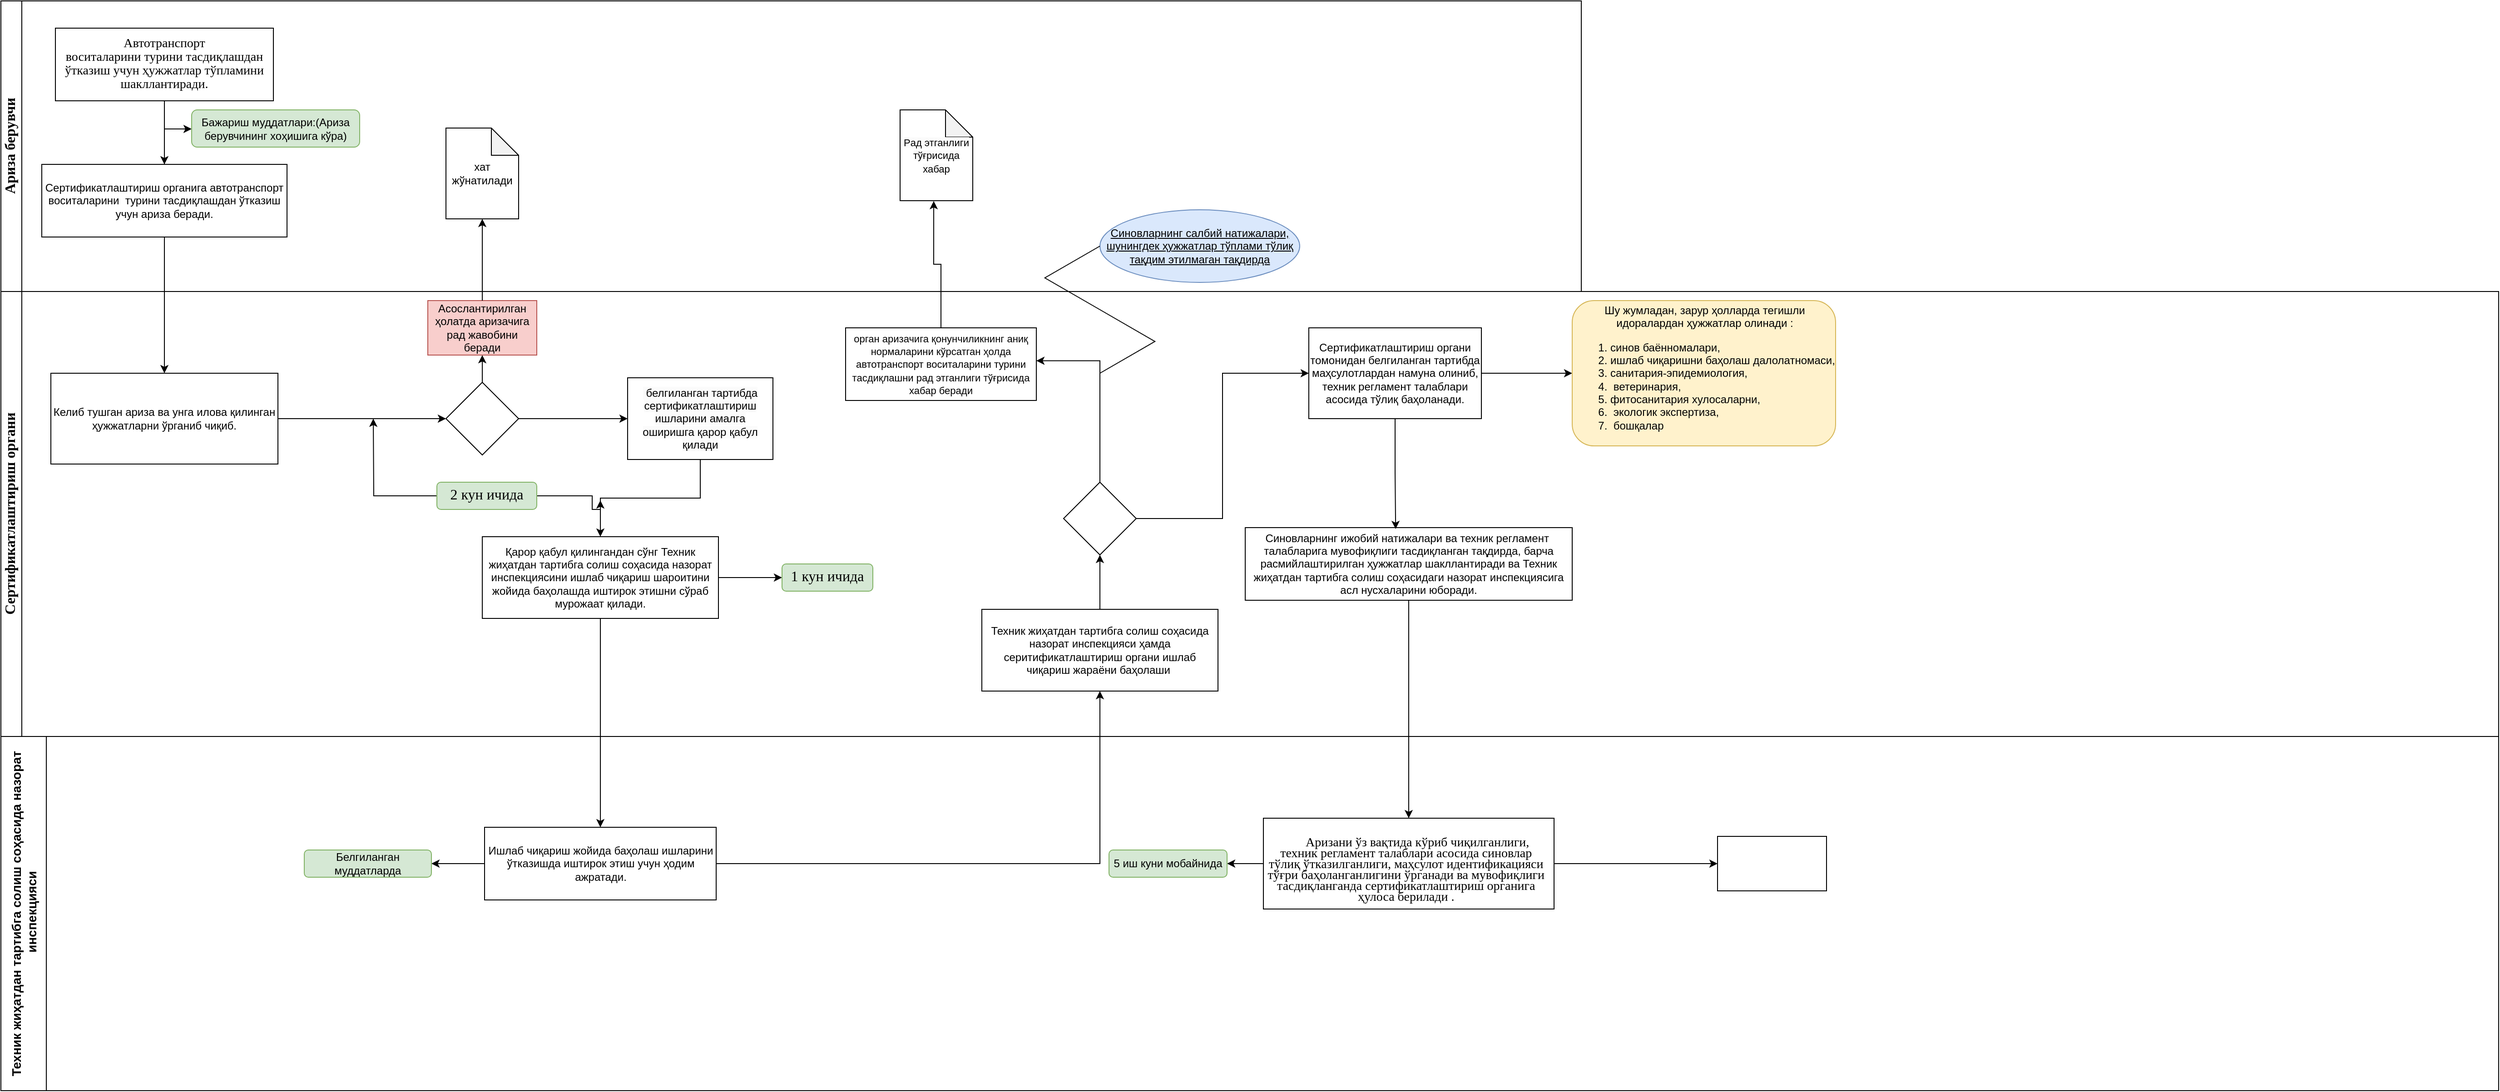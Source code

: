 <mxfile version="24.8.4">
  <diagram id="C5RBs43oDa-KdzZeNtuy" name="Page-1">
    <mxGraphModel dx="1687" dy="887" grid="1" gridSize="10" guides="1" tooltips="1" connect="1" arrows="1" fold="1" page="1" pageScale="1" pageWidth="827" pageHeight="1169" math="0" shadow="0">
      <root>
        <mxCell id="WIyWlLk6GJQsqaUBKTNV-0" />
        <mxCell id="WIyWlLk6GJQsqaUBKTNV-1" parent="WIyWlLk6GJQsqaUBKTNV-0" />
        <mxCell id="K4O4A1Wco0MbeICrZv9e-1" value="&lt;p style=&quot;line-height: 1px; text-align: left; margin-bottom: 0in; direction: ltr; background: transparent; font-family: Calibri, sans-serif; font-size: medium; margin-top: 0px;&quot; align=&quot;center&quot; class=&quot;western&quot; lang=&quot;uz-Cyrl-UZ&quot;&gt;&lt;font style=&quot;&quot; color=&quot;#000000&quot;&gt;&lt;font style=&quot;&quot; face=&quot;Times New Roman, serif&quot;&gt;&lt;font style=&quot;font-size: 12pt;&quot;&gt;Ариза берувчи&lt;/font&gt;&lt;/font&gt;&lt;/font&gt;&lt;/p&gt;" style="swimlane;horizontal=0;whiteSpace=wrap;html=1;" vertex="1" parent="WIyWlLk6GJQsqaUBKTNV-1">
          <mxGeometry x="10" y="10" width="1740" height="320" as="geometry" />
        </mxCell>
        <mxCell id="K4O4A1Wco0MbeICrZv9e-8" value="" style="edgeStyle=orthogonalEdgeStyle;rounded=0;orthogonalLoop=1;jettySize=auto;html=1;" edge="1" parent="K4O4A1Wco0MbeICrZv9e-1" source="K4O4A1Wco0MbeICrZv9e-6" target="K4O4A1Wco0MbeICrZv9e-7">
          <mxGeometry relative="1" as="geometry" />
        </mxCell>
        <mxCell id="K4O4A1Wco0MbeICrZv9e-6" value="&lt;p style=&quot;line-height: 100%; text-indent: 0.16in; margin-bottom: 0in; margin-top: 0px; font-size: 14px;&quot; class=&quot;western&quot; lang=&quot;uz-Cyrl-UZ&quot;&gt;&lt;font style=&quot;font-size: 14px;&quot;&gt;&lt;br&gt;&lt;font style=&quot;font-size: 14px;&quot; face=&quot;Times New Roman, serif&quot;&gt;&lt;font style=&quot;font-size: 14px;&quot;&gt;Автотранспорт&lt;br&gt;воситаларини  турини тасдиқлашдан&lt;br&gt;ўтказиш учун ҳужжатлар тўпламини&lt;br&gt;шакллантиради.&lt;/font&gt;&lt;/font&gt;&lt;/font&gt;&lt;/p&gt;&lt;div style=&quot;font-size: 14px;&quot;&gt;&lt;br&gt;&lt;/div&gt;" style="rounded=0;whiteSpace=wrap;html=1;imageAspect=1;align=center;" vertex="1" parent="K4O4A1Wco0MbeICrZv9e-1">
          <mxGeometry x="60" y="30" width="240" height="80" as="geometry" />
        </mxCell>
        <mxCell id="K4O4A1Wco0MbeICrZv9e-13" value="" style="edgeStyle=orthogonalEdgeStyle;rounded=0;orthogonalLoop=1;jettySize=auto;html=1;" edge="1" parent="K4O4A1Wco0MbeICrZv9e-1" source="K4O4A1Wco0MbeICrZv9e-7" target="K4O4A1Wco0MbeICrZv9e-11">
          <mxGeometry relative="1" as="geometry">
            <Array as="points">
              <mxPoint x="180" y="141" />
            </Array>
          </mxGeometry>
        </mxCell>
        <mxCell id="K4O4A1Wco0MbeICrZv9e-7" value="Сертификатлаштириш органига автотранспорт воситаларини&amp;nbsp; турини тасдиқлашдан ўтказиш учун ариза беради." style="whiteSpace=wrap;html=1;rounded=0;align=center;" vertex="1" parent="K4O4A1Wco0MbeICrZv9e-1">
          <mxGeometry x="45" y="180" width="270" height="80" as="geometry" />
        </mxCell>
        <mxCell id="K4O4A1Wco0MbeICrZv9e-11" value="Бажариш муддатлари:(Ариза берувчининг хоҳишига кўра)" style="rounded=1;whiteSpace=wrap;html=1;fillColor=#d5e8d4;strokeColor=#82b366;" vertex="1" parent="K4O4A1Wco0MbeICrZv9e-1">
          <mxGeometry x="210" y="120" width="185" height="41" as="geometry" />
        </mxCell>
        <mxCell id="K4O4A1Wco0MbeICrZv9e-46" value="хат жўнатилади" style="shape=note;whiteSpace=wrap;html=1;backgroundOutline=1;darkOpacity=0.05;" vertex="1" parent="K4O4A1Wco0MbeICrZv9e-1">
          <mxGeometry x="490" y="140" width="80" height="100" as="geometry" />
        </mxCell>
        <mxCell id="K4O4A1Wco0MbeICrZv9e-73" value="Синовларнинг салбий натижалари, шунингдек ҳужжатлар тўплами тўлиқ тақдим этилмаган тақдирда" style="ellipse;whiteSpace=wrap;html=1;align=center;fontStyle=4;fillColor=#dae8fc;strokeColor=#6c8ebf;" vertex="1" parent="K4O4A1Wco0MbeICrZv9e-1">
          <mxGeometry x="1210" y="230" width="220" height="80" as="geometry" />
        </mxCell>
        <mxCell id="K4O4A1Wco0MbeICrZv9e-76" value="&lt;span style=&quot;color: rgb(0, 0, 0); font-family: Helvetica; font-size: 11px; font-style: normal; font-variant-ligatures: normal; font-variant-caps: normal; font-weight: 400; letter-spacing: normal; orphans: 2; text-align: center; text-indent: 0px; text-transform: none; widows: 2; word-spacing: 0px; -webkit-text-stroke-width: 0px; white-space: normal; background-color: rgb(251, 251, 251); text-decoration-thickness: initial; text-decoration-style: initial; text-decoration-color: initial; display: inline !important; float: none;&quot;&gt;Pад этганлиги тўғрисида хабар&lt;/span&gt;" style="shape=note;whiteSpace=wrap;html=1;backgroundOutline=1;darkOpacity=0.05;" vertex="1" parent="K4O4A1Wco0MbeICrZv9e-1">
          <mxGeometry x="990" y="120" width="80" height="100" as="geometry" />
        </mxCell>
        <mxCell id="K4O4A1Wco0MbeICrZv9e-3" value="&lt;p style=&quot;line-height: 1px; text-align: left; margin-bottom: 0in; direction: ltr; background: transparent; font-family: Calibri, sans-serif; font-size: medium; margin-top: 0px;&quot; align=&quot;center&quot; class=&quot;western&quot; lang=&quot;uz-Cyrl-UZ&quot;&gt;&lt;font style=&quot;&quot; color=&quot;#000000&quot;&gt;&lt;font style=&quot;&quot; face=&quot;Times New Roman, serif&quot;&gt;&lt;font style=&quot;font-size: 12pt;&quot;&gt;Сертификатлаштириш органи&lt;/font&gt;&lt;/font&gt;&lt;/font&gt;&lt;/p&gt;" style="swimlane;horizontal=0;whiteSpace=wrap;html=1;" vertex="1" parent="WIyWlLk6GJQsqaUBKTNV-1">
          <mxGeometry x="10" y="330" width="2750" height="490" as="geometry" />
        </mxCell>
        <mxCell id="K4O4A1Wco0MbeICrZv9e-20" value="" style="edgeStyle=orthogonalEdgeStyle;rounded=0;orthogonalLoop=1;jettySize=auto;html=1;" edge="1" parent="K4O4A1Wco0MbeICrZv9e-3" source="K4O4A1Wco0MbeICrZv9e-17" target="K4O4A1Wco0MbeICrZv9e-19">
          <mxGeometry relative="1" as="geometry" />
        </mxCell>
        <mxCell id="K4O4A1Wco0MbeICrZv9e-17" value="Келиб тушган ариза ва унга илова қилинган ҳужжатларни ўрганиб чиқиб." style="rounded=0;whiteSpace=wrap;html=1;" vertex="1" parent="K4O4A1Wco0MbeICrZv9e-3">
          <mxGeometry x="55" y="90" width="250" height="100" as="geometry" />
        </mxCell>
        <mxCell id="K4O4A1Wco0MbeICrZv9e-22" value="" style="edgeStyle=orthogonalEdgeStyle;rounded=0;orthogonalLoop=1;jettySize=auto;html=1;" edge="1" parent="K4O4A1Wco0MbeICrZv9e-3" source="K4O4A1Wco0MbeICrZv9e-19" target="K4O4A1Wco0MbeICrZv9e-21">
          <mxGeometry relative="1" as="geometry" />
        </mxCell>
        <mxCell id="K4O4A1Wco0MbeICrZv9e-25" value="" style="edgeStyle=orthogonalEdgeStyle;rounded=0;orthogonalLoop=1;jettySize=auto;html=1;" edge="1" parent="K4O4A1Wco0MbeICrZv9e-3" source="K4O4A1Wco0MbeICrZv9e-19" target="K4O4A1Wco0MbeICrZv9e-24">
          <mxGeometry relative="1" as="geometry" />
        </mxCell>
        <mxCell id="K4O4A1Wco0MbeICrZv9e-19" value="" style="rhombus;whiteSpace=wrap;html=1;rounded=0;" vertex="1" parent="K4O4A1Wco0MbeICrZv9e-3">
          <mxGeometry x="490" y="100" width="80" height="80" as="geometry" />
        </mxCell>
        <mxCell id="K4O4A1Wco0MbeICrZv9e-21" value="Aсослантирилган ҳолатда аризачига рад жавобини беради" style="whiteSpace=wrap;html=1;rounded=0;fillColor=#f8cecc;strokeColor=#b85450;" vertex="1" parent="K4O4A1Wco0MbeICrZv9e-3">
          <mxGeometry x="470" y="10" width="120" height="60" as="geometry" />
        </mxCell>
        <mxCell id="K4O4A1Wco0MbeICrZv9e-32" value="" style="edgeStyle=orthogonalEdgeStyle;rounded=0;orthogonalLoop=1;jettySize=auto;html=1;" edge="1" parent="K4O4A1Wco0MbeICrZv9e-3" source="K4O4A1Wco0MbeICrZv9e-24" target="K4O4A1Wco0MbeICrZv9e-31">
          <mxGeometry relative="1" as="geometry" />
        </mxCell>
        <mxCell id="K4O4A1Wco0MbeICrZv9e-24" value="&lt;span style=&quot;color: rgb(0, 0, 0); font-family: Helvetica; font-size: 12px; font-style: normal; font-variant-ligatures: normal; font-variant-caps: normal; font-weight: 400; letter-spacing: normal; orphans: 2; text-align: center; text-indent: 0px; text-transform: none; widows: 2; word-spacing: 0px; -webkit-text-stroke-width: 0px; white-space: normal; background-color: rgb(251, 251, 251); text-decoration-thickness: initial; text-decoration-style: initial; text-decoration-color: initial; display: inline !important; float: none;&quot;&gt;&lt;span&gt;&amp;nbsp;&lt;/span&gt;белгиланган тартибда сертификатлаштириш ишларини амалга оширишга қарор қабул қилади&lt;/span&gt;" style="whiteSpace=wrap;html=1;rounded=0;" vertex="1" parent="K4O4A1Wco0MbeICrZv9e-3">
          <mxGeometry x="690" y="95" width="160" height="90" as="geometry" />
        </mxCell>
        <mxCell id="K4O4A1Wco0MbeICrZv9e-29" style="edgeStyle=orthogonalEdgeStyle;rounded=0;orthogonalLoop=1;jettySize=auto;html=1;" edge="1" parent="K4O4A1Wco0MbeICrZv9e-3" source="K4O4A1Wco0MbeICrZv9e-28">
          <mxGeometry relative="1" as="geometry">
            <mxPoint x="410" y="140" as="targetPoint" />
          </mxGeometry>
        </mxCell>
        <mxCell id="K4O4A1Wco0MbeICrZv9e-30" style="edgeStyle=orthogonalEdgeStyle;rounded=0;orthogonalLoop=1;jettySize=auto;html=1;exitX=1;exitY=0.5;exitDx=0;exitDy=0;" edge="1" parent="K4O4A1Wco0MbeICrZv9e-3" source="K4O4A1Wco0MbeICrZv9e-28">
          <mxGeometry relative="1" as="geometry">
            <mxPoint x="660" y="230" as="targetPoint" />
            <Array as="points">
              <mxPoint x="651" y="225" />
              <mxPoint x="651" y="240" />
            </Array>
          </mxGeometry>
        </mxCell>
        <mxCell id="K4O4A1Wco0MbeICrZv9e-28" value="&lt;p style=&quot;line-height: 1px; text-align: left; margin-bottom: 0in; direction: ltr; background: transparent; font-family: Calibri, sans-serif; font-size: medium; margin-top: 0px;&quot; align=&quot;center&quot; class=&quot;western&quot; lang=&quot;uz-Cyrl-UZ&quot;&gt;&lt;font face=&quot;Times New Roman, serif&quot;&gt;&lt;font style=&quot;font-size: 12pt;&quot;&gt;2 кун ичида&lt;/font&gt;&lt;/font&gt;&lt;/p&gt;" style="rounded=1;whiteSpace=wrap;html=1;fillColor=#d5e8d4;strokeColor=#82b366;" vertex="1" parent="K4O4A1Wco0MbeICrZv9e-3">
          <mxGeometry x="480" y="210" width="110" height="30" as="geometry" />
        </mxCell>
        <mxCell id="K4O4A1Wco0MbeICrZv9e-38" style="edgeStyle=orthogonalEdgeStyle;rounded=0;orthogonalLoop=1;jettySize=auto;html=1;entryX=0;entryY=0.5;entryDx=0;entryDy=0;" edge="1" parent="K4O4A1Wco0MbeICrZv9e-3" source="K4O4A1Wco0MbeICrZv9e-31" target="K4O4A1Wco0MbeICrZv9e-36">
          <mxGeometry relative="1" as="geometry" />
        </mxCell>
        <mxCell id="K4O4A1Wco0MbeICrZv9e-31" value="Қарор қабул қилингандан сўнг Техник жиҳатдан тартибга солиш соҳасида назорат инспекциясини ишлаб чиқариш шароитини жойида баҳолашда иштирок этишни сўраб мурожаат қилади." style="whiteSpace=wrap;html=1;rounded=0;" vertex="1" parent="K4O4A1Wco0MbeICrZv9e-3">
          <mxGeometry x="530" y="270" width="260" height="90" as="geometry" />
        </mxCell>
        <mxCell id="K4O4A1Wco0MbeICrZv9e-36" value="&lt;p style=&quot;line-height: 1px; text-align: left; margin-bottom: 0in; direction: ltr; background: transparent; font-family: Calibri, sans-serif; font-size: medium; margin-top: 0px;&quot; align=&quot;center&quot; class=&quot;western&quot; lang=&quot;uz-Cyrl-UZ&quot;&gt;&lt;font face=&quot;Times New Roman, serif&quot;&gt;&lt;font style=&quot;font-size: 12pt;&quot;&gt;1 кун ичида&lt;/font&gt;&lt;/font&gt;&lt;/p&gt;" style="rounded=1;whiteSpace=wrap;html=1;fillColor=#d5e8d4;strokeColor=#82b366;" vertex="1" parent="K4O4A1Wco0MbeICrZv9e-3">
          <mxGeometry x="860" y="300" width="100" height="30" as="geometry" />
        </mxCell>
        <mxCell id="K4O4A1Wco0MbeICrZv9e-69" style="edgeStyle=orthogonalEdgeStyle;rounded=0;orthogonalLoop=1;jettySize=auto;html=1;entryX=0.5;entryY=1;entryDx=0;entryDy=0;" edge="1" parent="K4O4A1Wco0MbeICrZv9e-3" source="K4O4A1Wco0MbeICrZv9e-44" target="K4O4A1Wco0MbeICrZv9e-68">
          <mxGeometry relative="1" as="geometry" />
        </mxCell>
        <mxCell id="K4O4A1Wco0MbeICrZv9e-44" value="Техник жиҳатдан тартибга солиш соҳасида назорат инспекцияси ҳамда серитификатлаштириш органи ишлаб чиқариш жараёни баҳолаши&amp;nbsp;" style="whiteSpace=wrap;html=1;rounded=0;" vertex="1" parent="K4O4A1Wco0MbeICrZv9e-3">
          <mxGeometry x="1080" y="350" width="260" height="90" as="geometry" />
        </mxCell>
        <mxCell id="K4O4A1Wco0MbeICrZv9e-80" value="" style="edgeStyle=orthogonalEdgeStyle;rounded=0;orthogonalLoop=1;jettySize=auto;html=1;" edge="1" parent="K4O4A1Wco0MbeICrZv9e-3" source="K4O4A1Wco0MbeICrZv9e-51" target="K4O4A1Wco0MbeICrZv9e-60">
          <mxGeometry relative="1" as="geometry" />
        </mxCell>
        <mxCell id="K4O4A1Wco0MbeICrZv9e-51" value="Сертификатлаштириш органи томонидан белгиланган тартибда маҳсулотлардан намуна олиниб, техник регламент талаблари асосида тўлиқ баҳоланади." style="whiteSpace=wrap;html=1;rounded=0;" vertex="1" parent="K4O4A1Wco0MbeICrZv9e-3">
          <mxGeometry x="1440" y="40" width="190" height="100" as="geometry" />
        </mxCell>
        <mxCell id="K4O4A1Wco0MbeICrZv9e-60" value="&lt;div style=&quot;text-align: center;&quot;&gt;&lt;span style=&quot;background-color: initial;&quot;&gt;Шу жумладан, зарур ҳолларда тегишли идоралардан ҳужжатлар олинади :&lt;/span&gt;&lt;/div&gt;&lt;div&gt;&lt;ol&gt;&lt;li&gt;синов баённомалари,&lt;/li&gt;&lt;li&gt;ишлаб чиқаришни баҳолаш далолатномаси,&lt;/li&gt;&lt;li&gt;санитария-эпидемиология,&lt;/li&gt;&lt;li&gt;&amp;nbsp;ветеринария,&lt;/li&gt;&lt;li&gt;фитосанитария хулосаларни,&lt;/li&gt;&lt;li&gt;&amp;nbsp;экологик экспертиза,&lt;/li&gt;&lt;li&gt;&amp;nbsp;бошқалар&lt;/li&gt;&lt;/ol&gt;&lt;/div&gt;" style="whiteSpace=wrap;html=1;rounded=1;fillColor=#fff2cc;strokeColor=#d6b656;align=left;" vertex="1" parent="K4O4A1Wco0MbeICrZv9e-3">
          <mxGeometry x="1730" y="10" width="290" height="160" as="geometry" />
        </mxCell>
        <mxCell id="K4O4A1Wco0MbeICrZv9e-71" style="edgeStyle=orthogonalEdgeStyle;rounded=0;orthogonalLoop=1;jettySize=auto;html=1;entryX=0;entryY=0.5;entryDx=0;entryDy=0;" edge="1" parent="K4O4A1Wco0MbeICrZv9e-3" source="K4O4A1Wco0MbeICrZv9e-68" target="K4O4A1Wco0MbeICrZv9e-51">
          <mxGeometry relative="1" as="geometry" />
        </mxCell>
        <mxCell id="K4O4A1Wco0MbeICrZv9e-75" value="" style="edgeStyle=orthogonalEdgeStyle;rounded=0;orthogonalLoop=1;jettySize=auto;html=1;exitX=0.5;exitY=0;exitDx=0;exitDy=0;entryX=1;entryY=0.453;entryDx=0;entryDy=0;entryPerimeter=0;" edge="1" parent="K4O4A1Wco0MbeICrZv9e-3" source="K4O4A1Wco0MbeICrZv9e-68" target="K4O4A1Wco0MbeICrZv9e-74">
          <mxGeometry relative="1" as="geometry">
            <mxPoint x="1140" y="70" as="targetPoint" />
            <Array as="points">
              <mxPoint x="1210" y="76" />
            </Array>
          </mxGeometry>
        </mxCell>
        <mxCell id="K4O4A1Wco0MbeICrZv9e-68" value="" style="rhombus;whiteSpace=wrap;html=1;" vertex="1" parent="K4O4A1Wco0MbeICrZv9e-3">
          <mxGeometry x="1170" y="210" width="80" height="80" as="geometry" />
        </mxCell>
        <mxCell id="K4O4A1Wco0MbeICrZv9e-72" value="" style="edgeStyle=isometricEdgeStyle;endArrow=none;html=1;rounded=0;entryX=0;entryY=0.5;entryDx=0;entryDy=0;" edge="1" parent="K4O4A1Wco0MbeICrZv9e-3" target="K4O4A1Wco0MbeICrZv9e-73">
          <mxGeometry width="50" height="100" relative="1" as="geometry">
            <mxPoint x="1210" y="90" as="sourcePoint" />
            <mxPoint x="1340" y="-50" as="targetPoint" />
          </mxGeometry>
        </mxCell>
        <mxCell id="K4O4A1Wco0MbeICrZv9e-74" value="&lt;font style=&quot;font-size: 11px;&quot;&gt;орган аризачига қонунчиликнинг аниқ нормаларини кўрсатган ҳолда автотранспорт воситаларини турини тасдиқлашни рад этганлиги тўғрисида хабар беради&lt;/font&gt;" style="whiteSpace=wrap;html=1;" vertex="1" parent="K4O4A1Wco0MbeICrZv9e-3">
          <mxGeometry x="930" y="40" width="210" height="80" as="geometry" />
        </mxCell>
        <mxCell id="K4O4A1Wco0MbeICrZv9e-78" value="&lt;font style=&quot;font-size: 12px;&quot;&gt;Синовларнинг ижобий натижалари ва техник регламент&amp;nbsp; талабларига мувофиқлиги тасдиқланган тақдирда, барча расмийлаштирилган ҳужжатлар шакллантиради ва Техник жиҳатдан тартибга солиш соҳасидаги назорат инспекциясига асл нусхаларини юборади.&lt;/font&gt;" style="whiteSpace=wrap;html=1;rounded=0;" vertex="1" parent="K4O4A1Wco0MbeICrZv9e-3">
          <mxGeometry x="1370" y="260" width="360" height="80" as="geometry" />
        </mxCell>
        <mxCell id="K4O4A1Wco0MbeICrZv9e-84" style="edgeStyle=orthogonalEdgeStyle;rounded=0;orthogonalLoop=1;jettySize=auto;html=1;entryX=0.46;entryY=0.019;entryDx=0;entryDy=0;entryPerimeter=0;" edge="1" parent="K4O4A1Wco0MbeICrZv9e-3" source="K4O4A1Wco0MbeICrZv9e-51" target="K4O4A1Wco0MbeICrZv9e-78">
          <mxGeometry relative="1" as="geometry" />
        </mxCell>
        <mxCell id="K4O4A1Wco0MbeICrZv9e-18" style="edgeStyle=orthogonalEdgeStyle;rounded=0;orthogonalLoop=1;jettySize=auto;html=1;" edge="1" parent="WIyWlLk6GJQsqaUBKTNV-1" source="K4O4A1Wco0MbeICrZv9e-7" target="K4O4A1Wco0MbeICrZv9e-17">
          <mxGeometry relative="1" as="geometry" />
        </mxCell>
        <mxCell id="K4O4A1Wco0MbeICrZv9e-35" value="&lt;font style=&quot;font-size: 14px;&quot;&gt;Техник жиҳатдан тартибга солиш соҳасида назорат&lt;/font&gt;&lt;div style=&quot;font-size: 14px;&quot;&gt;&lt;font style=&quot;font-size: 14px;&quot;&gt;&amp;nbsp;инспекцияси&lt;/font&gt;&lt;/div&gt;" style="swimlane;horizontal=0;whiteSpace=wrap;html=1;align=center;startSize=50;" vertex="1" parent="WIyWlLk6GJQsqaUBKTNV-1">
          <mxGeometry x="10" y="820" width="2750" height="390" as="geometry" />
        </mxCell>
        <mxCell id="K4O4A1Wco0MbeICrZv9e-43" value="" style="edgeStyle=orthogonalEdgeStyle;rounded=0;orthogonalLoop=1;jettySize=auto;html=1;" edge="1" parent="K4O4A1Wco0MbeICrZv9e-35" source="K4O4A1Wco0MbeICrZv9e-40" target="K4O4A1Wco0MbeICrZv9e-42">
          <mxGeometry relative="1" as="geometry" />
        </mxCell>
        <mxCell id="K4O4A1Wco0MbeICrZv9e-40" value="Ишлаб чиқариш жойида баҳолаш ишларини ўтказишда иштирок этиш учун ҳодим ажратади." style="rounded=0;whiteSpace=wrap;html=1;" vertex="1" parent="K4O4A1Wco0MbeICrZv9e-35">
          <mxGeometry x="532.5" y="100" width="255" height="80" as="geometry" />
        </mxCell>
        <mxCell id="K4O4A1Wco0MbeICrZv9e-42" value="Белгиланган муддатларда" style="rounded=1;whiteSpace=wrap;html=1;fillColor=#d5e8d4;strokeColor=#82b366;" vertex="1" parent="K4O4A1Wco0MbeICrZv9e-35">
          <mxGeometry x="334" y="125" width="140" height="30" as="geometry" />
        </mxCell>
        <mxCell id="K4O4A1Wco0MbeICrZv9e-90" value="" style="edgeStyle=orthogonalEdgeStyle;rounded=0;orthogonalLoop=1;jettySize=auto;html=1;" edge="1" parent="K4O4A1Wco0MbeICrZv9e-35" source="K4O4A1Wco0MbeICrZv9e-85" target="K4O4A1Wco0MbeICrZv9e-89">
          <mxGeometry relative="1" as="geometry" />
        </mxCell>
        <mxCell id="K4O4A1Wco0MbeICrZv9e-92" value="" style="edgeStyle=orthogonalEdgeStyle;rounded=0;orthogonalLoop=1;jettySize=auto;html=1;" edge="1" parent="K4O4A1Wco0MbeICrZv9e-35" source="K4O4A1Wco0MbeICrZv9e-85" target="K4O4A1Wco0MbeICrZv9e-91">
          <mxGeometry relative="1" as="geometry" />
        </mxCell>
        <mxCell id="K4O4A1Wco0MbeICrZv9e-85" value="&lt;p style=&quot;line-height: 100%; margin-bottom: 0in; direction: ltr; background: transparent; text-indent: 0.26in; margin-right: 0.06in;&quot; lang=&quot;uz-Cyrl-UZ&quot;&gt;&lt;font face=&quot;Times New Roman, serif&quot;&gt;&lt;span style=&quot;font-size: 14px;&quot;&gt;Аризани ўз вақтида кўриб чиқилганлиги, техник регламент талаблари асосида синовлар тўлиқ ўтказилганлиги, маҳсулот идентификацияси тўғри баҳоланганлигини ўрганади ва мувофиқлиги тасдиқланганда сертификатлаштириш органига ҳулоса берилади .&lt;/span&gt;&lt;/font&gt;&lt;/p&gt;" style="whiteSpace=wrap;html=1;rounded=0;align=center;" vertex="1" parent="K4O4A1Wco0MbeICrZv9e-35">
          <mxGeometry x="1390" y="90" width="320" height="100" as="geometry" />
        </mxCell>
        <mxCell id="K4O4A1Wco0MbeICrZv9e-89" value="5 иш куни мобайнида" style="rounded=1;whiteSpace=wrap;html=1;fillColor=#d5e8d4;strokeColor=#82b366;" vertex="1" parent="K4O4A1Wco0MbeICrZv9e-35">
          <mxGeometry x="1220" y="125" width="130" height="30" as="geometry" />
        </mxCell>
        <mxCell id="K4O4A1Wco0MbeICrZv9e-91" value="" style="whiteSpace=wrap;html=1;rounded=0;" vertex="1" parent="K4O4A1Wco0MbeICrZv9e-35">
          <mxGeometry x="1890" y="110" width="120" height="60" as="geometry" />
        </mxCell>
        <mxCell id="K4O4A1Wco0MbeICrZv9e-41" style="edgeStyle=orthogonalEdgeStyle;rounded=0;orthogonalLoop=1;jettySize=auto;html=1;" edge="1" parent="WIyWlLk6GJQsqaUBKTNV-1" source="K4O4A1Wco0MbeICrZv9e-31" target="K4O4A1Wco0MbeICrZv9e-40">
          <mxGeometry relative="1" as="geometry" />
        </mxCell>
        <mxCell id="K4O4A1Wco0MbeICrZv9e-45" value="" style="edgeStyle=orthogonalEdgeStyle;rounded=0;orthogonalLoop=1;jettySize=auto;html=1;" edge="1" parent="WIyWlLk6GJQsqaUBKTNV-1" source="K4O4A1Wco0MbeICrZv9e-40" target="K4O4A1Wco0MbeICrZv9e-44">
          <mxGeometry relative="1" as="geometry" />
        </mxCell>
        <mxCell id="K4O4A1Wco0MbeICrZv9e-47" value="" style="edgeStyle=orthogonalEdgeStyle;rounded=0;orthogonalLoop=1;jettySize=auto;html=1;" edge="1" parent="WIyWlLk6GJQsqaUBKTNV-1" source="K4O4A1Wco0MbeICrZv9e-21" target="K4O4A1Wco0MbeICrZv9e-46">
          <mxGeometry relative="1" as="geometry" />
        </mxCell>
        <mxCell id="K4O4A1Wco0MbeICrZv9e-77" style="edgeStyle=orthogonalEdgeStyle;rounded=0;orthogonalLoop=1;jettySize=auto;html=1;entryX=0.463;entryY=1.004;entryDx=0;entryDy=0;entryPerimeter=0;" edge="1" parent="WIyWlLk6GJQsqaUBKTNV-1" source="K4O4A1Wco0MbeICrZv9e-74" target="K4O4A1Wco0MbeICrZv9e-76">
          <mxGeometry relative="1" as="geometry" />
        </mxCell>
        <mxCell id="K4O4A1Wco0MbeICrZv9e-86" value="" style="edgeStyle=orthogonalEdgeStyle;rounded=0;orthogonalLoop=1;jettySize=auto;html=1;" edge="1" parent="WIyWlLk6GJQsqaUBKTNV-1" source="K4O4A1Wco0MbeICrZv9e-78" target="K4O4A1Wco0MbeICrZv9e-85">
          <mxGeometry relative="1" as="geometry" />
        </mxCell>
      </root>
    </mxGraphModel>
  </diagram>
</mxfile>
